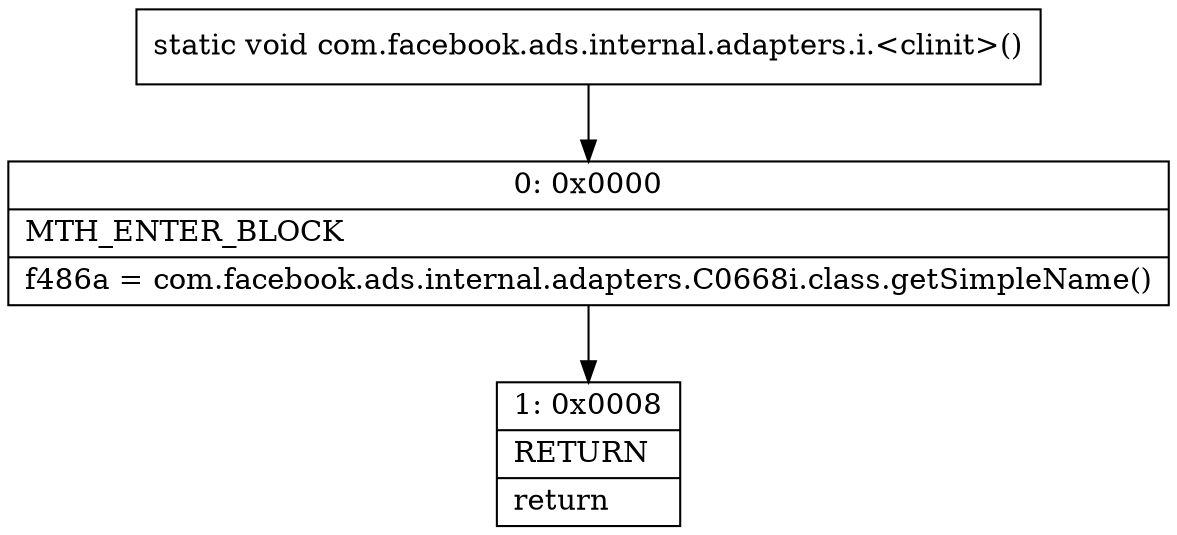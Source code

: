 digraph "CFG forcom.facebook.ads.internal.adapters.i.\<clinit\>()V" {
Node_0 [shape=record,label="{0\:\ 0x0000|MTH_ENTER_BLOCK\l|f486a = com.facebook.ads.internal.adapters.C0668i.class.getSimpleName()\l}"];
Node_1 [shape=record,label="{1\:\ 0x0008|RETURN\l|return\l}"];
MethodNode[shape=record,label="{static void com.facebook.ads.internal.adapters.i.\<clinit\>() }"];
MethodNode -> Node_0;
Node_0 -> Node_1;
}

